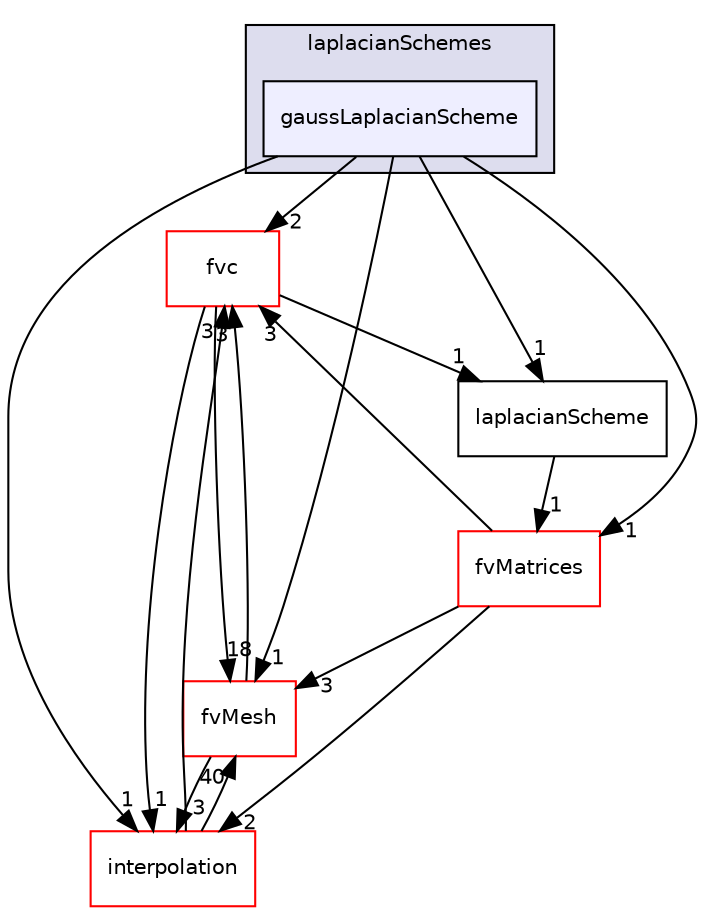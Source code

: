 digraph "src/finiteVolume/finiteVolume/laplacianSchemes/gaussLaplacianScheme" {
  bgcolor=transparent;
  compound=true
  node [ fontsize="10", fontname="Helvetica"];
  edge [ labelfontsize="10", labelfontname="Helvetica"];
  subgraph clusterdir_9d1bb040ba59f659837e207512074d53 {
    graph [ bgcolor="#ddddee", pencolor="black", label="laplacianSchemes" fontname="Helvetica", fontsize="10", URL="dir_9d1bb040ba59f659837e207512074d53.html"]
  dir_f2edee964beb075e9295e8890f375b73 [shape=box, label="gaussLaplacianScheme", style="filled", fillcolor="#eeeeff", pencolor="black", URL="dir_f2edee964beb075e9295e8890f375b73.html"];
  }
  dir_f4030f3362933683136e1dae328f10c0 [shape=box label="fvc" color="red" URL="dir_f4030f3362933683136e1dae328f10c0.html"];
  dir_c382fa095c9c33d8673c0dd60aaef275 [shape=box label="fvMesh" color="red" URL="dir_c382fa095c9c33d8673c0dd60aaef275.html"];
  dir_a586eb954e2e5e74ecf6fe95a2457777 [shape=box label="interpolation" color="red" URL="dir_a586eb954e2e5e74ecf6fe95a2457777.html"];
  dir_469f5797a784eff5bbc5a2a682e40247 [shape=box label="laplacianScheme" URL="dir_469f5797a784eff5bbc5a2a682e40247.html"];
  dir_5d57e3901430bcc99a7ddac11a899224 [shape=box label="fvMatrices" color="red" URL="dir_5d57e3901430bcc99a7ddac11a899224.html"];
  dir_f2edee964beb075e9295e8890f375b73->dir_f4030f3362933683136e1dae328f10c0 [headlabel="2", labeldistance=1.5 headhref="dir_001095_001078.html"];
  dir_f2edee964beb075e9295e8890f375b73->dir_c382fa095c9c33d8673c0dd60aaef275 [headlabel="1", labeldistance=1.5 headhref="dir_001095_001115.html"];
  dir_f2edee964beb075e9295e8890f375b73->dir_a586eb954e2e5e74ecf6fe95a2457777 [headlabel="1", labeldistance=1.5 headhref="dir_001095_001161.html"];
  dir_f2edee964beb075e9295e8890f375b73->dir_469f5797a784eff5bbc5a2a682e40247 [headlabel="1", labeldistance=1.5 headhref="dir_001095_001096.html"];
  dir_f2edee964beb075e9295e8890f375b73->dir_5d57e3901430bcc99a7ddac11a899224 [headlabel="1", labeldistance=1.5 headhref="dir_001095_001107.html"];
  dir_f4030f3362933683136e1dae328f10c0->dir_c382fa095c9c33d8673c0dd60aaef275 [headlabel="18", labeldistance=1.5 headhref="dir_001078_001115.html"];
  dir_f4030f3362933683136e1dae328f10c0->dir_a586eb954e2e5e74ecf6fe95a2457777 [headlabel="1", labeldistance=1.5 headhref="dir_001078_001161.html"];
  dir_f4030f3362933683136e1dae328f10c0->dir_469f5797a784eff5bbc5a2a682e40247 [headlabel="1", labeldistance=1.5 headhref="dir_001078_001096.html"];
  dir_c382fa095c9c33d8673c0dd60aaef275->dir_f4030f3362933683136e1dae328f10c0 [headlabel="3", labeldistance=1.5 headhref="dir_001115_001078.html"];
  dir_c382fa095c9c33d8673c0dd60aaef275->dir_a586eb954e2e5e74ecf6fe95a2457777 [headlabel="3", labeldistance=1.5 headhref="dir_001115_001161.html"];
  dir_a586eb954e2e5e74ecf6fe95a2457777->dir_f4030f3362933683136e1dae328f10c0 [headlabel="3", labeldistance=1.5 headhref="dir_001161_001078.html"];
  dir_a586eb954e2e5e74ecf6fe95a2457777->dir_c382fa095c9c33d8673c0dd60aaef275 [headlabel="40", labeldistance=1.5 headhref="dir_001161_001115.html"];
  dir_469f5797a784eff5bbc5a2a682e40247->dir_5d57e3901430bcc99a7ddac11a899224 [headlabel="1", labeldistance=1.5 headhref="dir_001096_001107.html"];
  dir_5d57e3901430bcc99a7ddac11a899224->dir_f4030f3362933683136e1dae328f10c0 [headlabel="3", labeldistance=1.5 headhref="dir_001107_001078.html"];
  dir_5d57e3901430bcc99a7ddac11a899224->dir_c382fa095c9c33d8673c0dd60aaef275 [headlabel="3", labeldistance=1.5 headhref="dir_001107_001115.html"];
  dir_5d57e3901430bcc99a7ddac11a899224->dir_a586eb954e2e5e74ecf6fe95a2457777 [headlabel="2", labeldistance=1.5 headhref="dir_001107_001161.html"];
}
